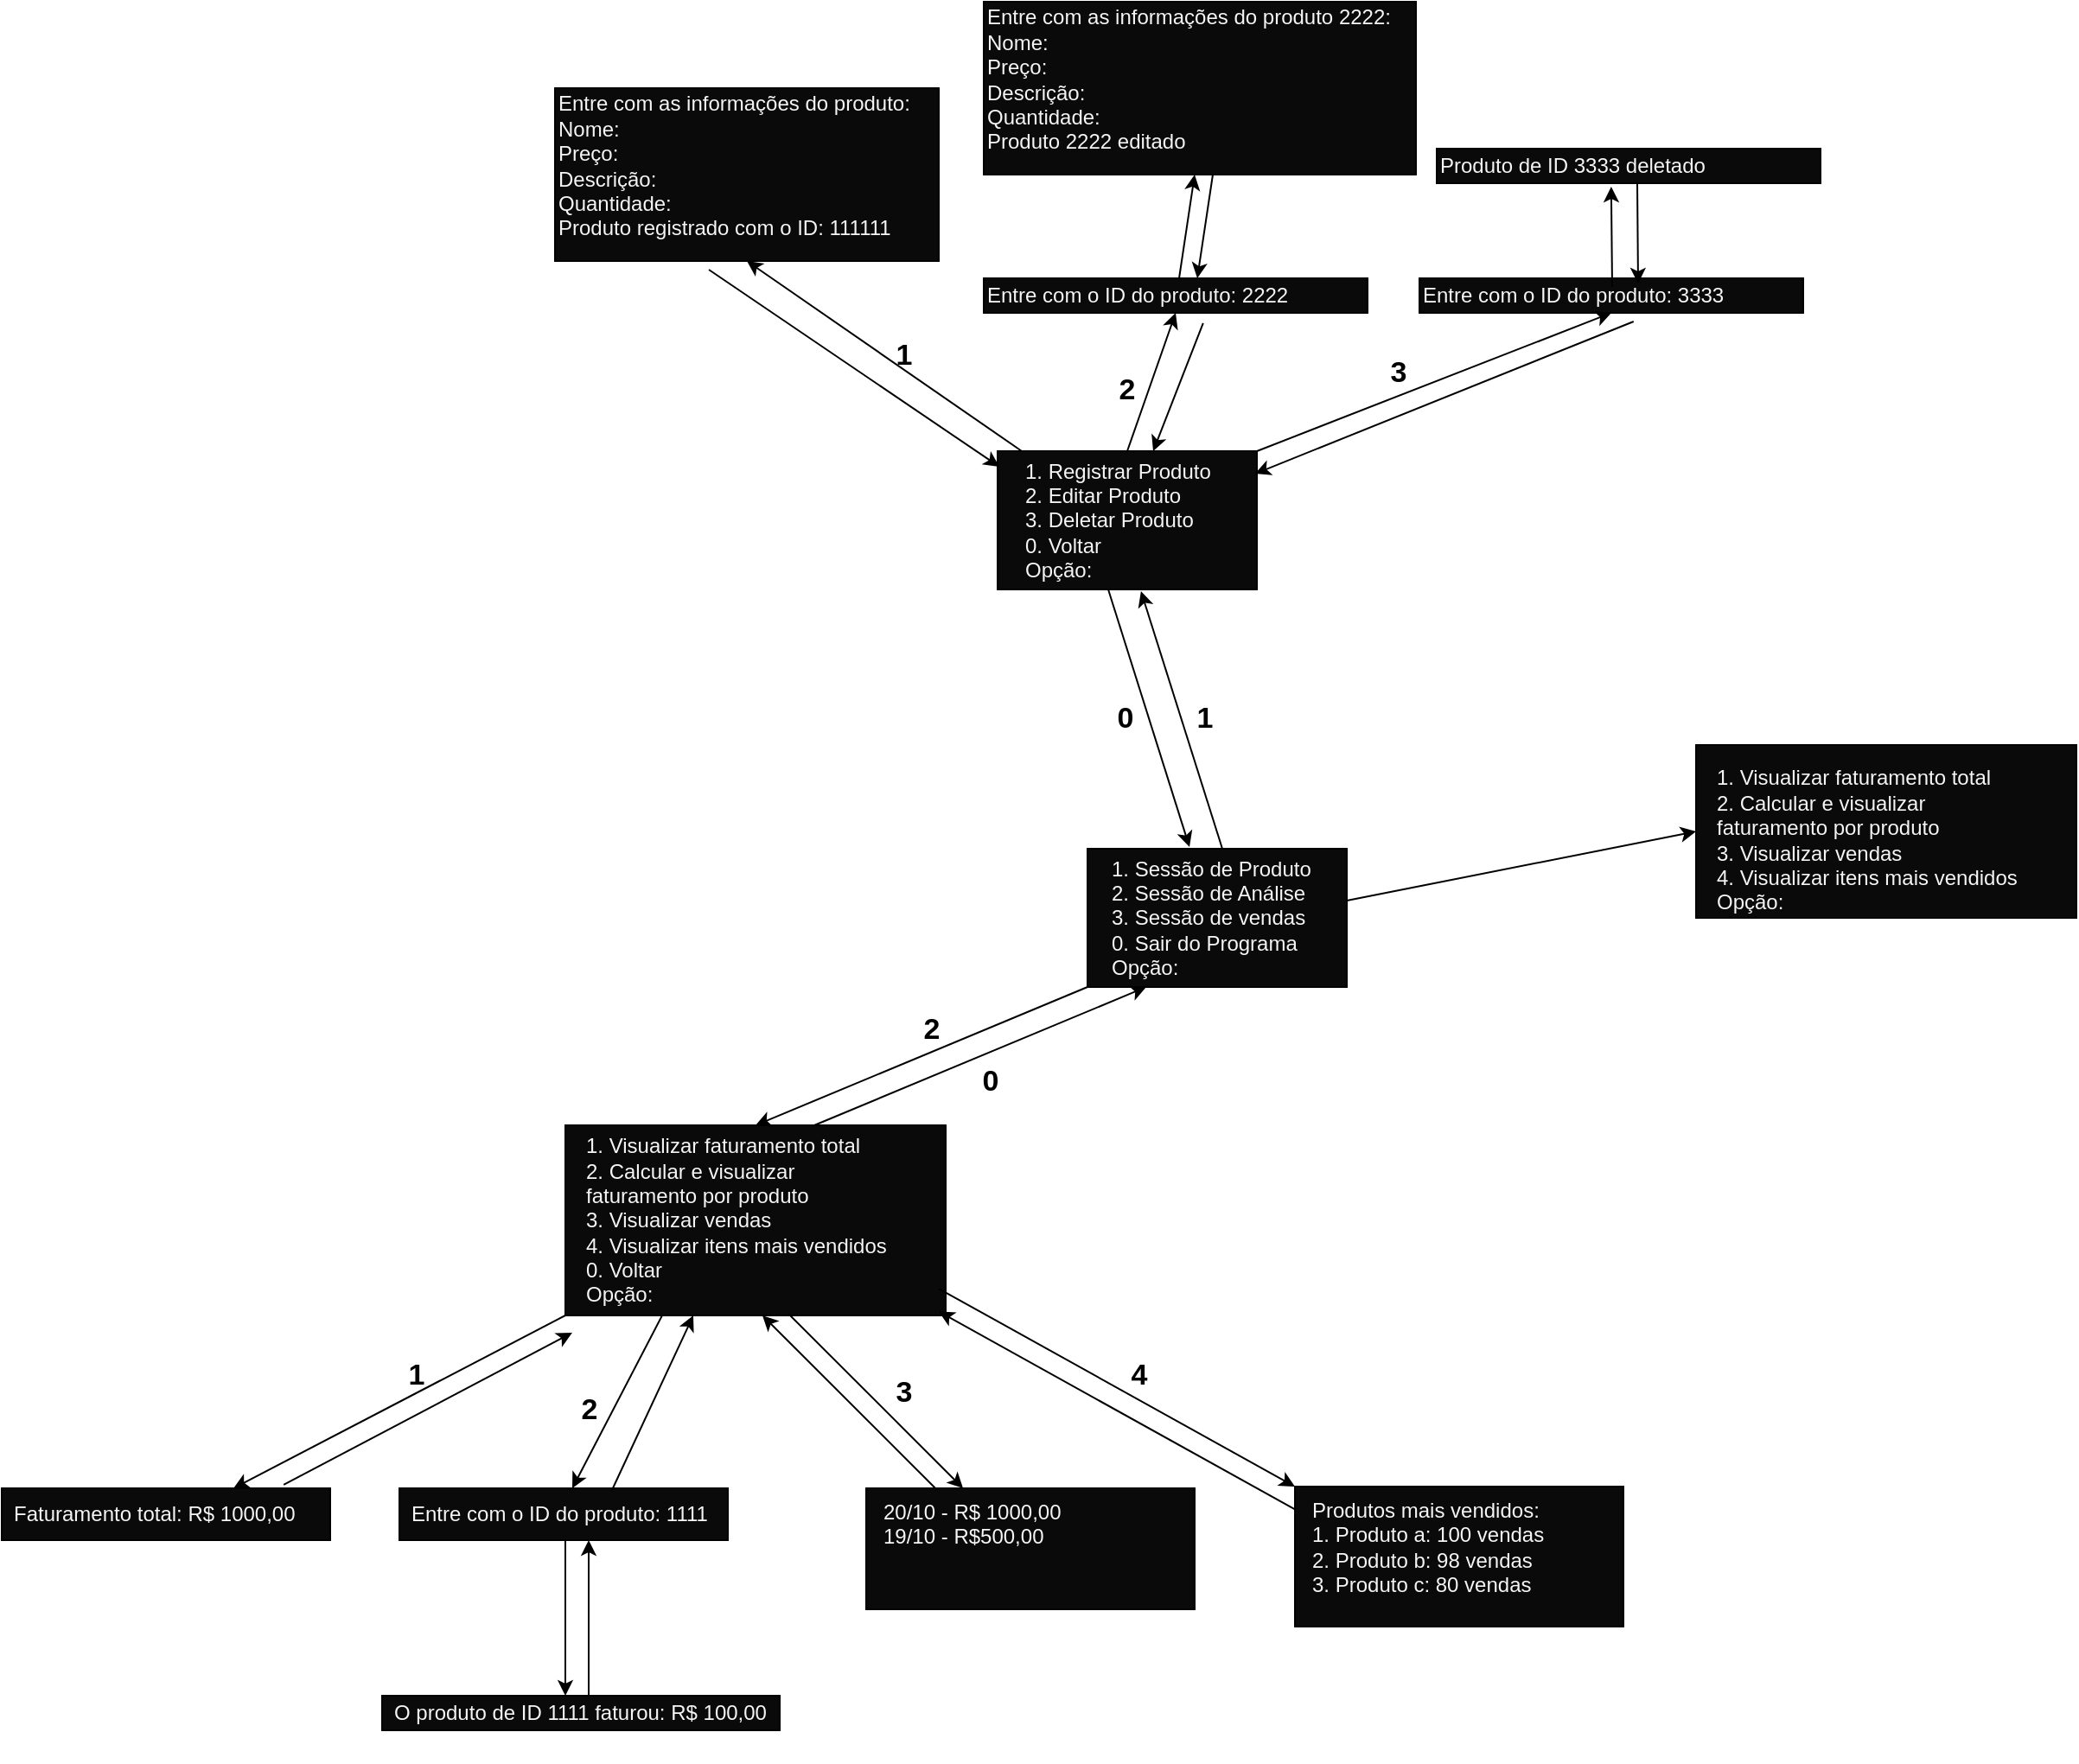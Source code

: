 <mxfile version="24.8.0">
  <diagram name="Página-1" id="DSl8dxC4RtlP7eox9A5Q">
    <mxGraphModel dx="1389" dy="538" grid="1" gridSize="10" guides="1" tooltips="1" connect="1" arrows="1" fold="1" page="0" pageScale="1" pageWidth="827" pageHeight="1169" math="0" shadow="0">
      <root>
        <mxCell id="0" />
        <mxCell id="1" parent="0" />
        <mxCell id="tPMUMzXMLzgHDQSlWnDX-1" value="" style="rounded=0;whiteSpace=wrap;html=1;fillColor=#0A0A0A;" vertex="1" parent="1">
          <mxGeometry x="358" y="540" width="150" height="80" as="geometry" />
        </mxCell>
        <mxCell id="tPMUMzXMLzgHDQSlWnDX-2" value="1. Sessão de Produto&lt;div&gt;2. Sessão de Análise&lt;/div&gt;&lt;div&gt;3. Sessão de vendas&lt;/div&gt;&lt;div&gt;0. Sair do Programa&lt;/div&gt;&lt;div&gt;Opção:&amp;nbsp;&lt;/div&gt;" style="text;html=1;align=left;verticalAlign=middle;whiteSpace=wrap;rounded=0;fontColor=#F5F5F5;" vertex="1" parent="1">
          <mxGeometry x="370" y="565" width="150" height="30" as="geometry" />
        </mxCell>
        <mxCell id="tPMUMzXMLzgHDQSlWnDX-3" value="" style="endArrow=classic;html=1;rounded=0;entryX=0.553;entryY=1.013;entryDx=0;entryDy=0;entryPerimeter=0;" edge="1" parent="1" target="tPMUMzXMLzgHDQSlWnDX-5">
          <mxGeometry width="50" height="50" relative="1" as="geometry">
            <mxPoint x="436" y="540" as="sourcePoint" />
            <mxPoint x="390" y="400" as="targetPoint" />
          </mxGeometry>
        </mxCell>
        <mxCell id="tPMUMzXMLzgHDQSlWnDX-4" value="&lt;b&gt;&lt;font style=&quot;font-size: 17px;&quot;&gt;1&lt;/font&gt;&lt;/b&gt;" style="text;html=1;align=center;verticalAlign=middle;whiteSpace=wrap;rounded=0;" vertex="1" parent="1">
          <mxGeometry x="396" y="450" width="60" height="30" as="geometry" />
        </mxCell>
        <mxCell id="tPMUMzXMLzgHDQSlWnDX-5" value="" style="rounded=0;whiteSpace=wrap;html=1;fillColor=#0A0A0A;" vertex="1" parent="1">
          <mxGeometry x="306" y="310" width="150" height="80" as="geometry" />
        </mxCell>
        <mxCell id="tPMUMzXMLzgHDQSlWnDX-6" value="1. Registrar Produto&lt;div&gt;2. Editar Produto&lt;/div&gt;&lt;div&gt;3. Deletar Produto&lt;/div&gt;&lt;div&gt;0. Voltar&lt;/div&gt;&lt;div&gt;Opção:&amp;nbsp;&lt;/div&gt;" style="text;html=1;align=left;verticalAlign=middle;whiteSpace=wrap;rounded=0;fontColor=#F5F5F5;" vertex="1" parent="1">
          <mxGeometry x="320" y="335" width="150" height="30" as="geometry" />
        </mxCell>
        <mxCell id="tPMUMzXMLzgHDQSlWnDX-7" value="" style="endArrow=classic;html=1;rounded=0;entryX=0.5;entryY=1;entryDx=0;entryDy=0;" edge="1" parent="1" target="tPMUMzXMLzgHDQSlWnDX-9">
          <mxGeometry width="50" height="50" relative="1" as="geometry">
            <mxPoint x="320" y="310" as="sourcePoint" />
            <mxPoint x="290" y="210" as="targetPoint" />
          </mxGeometry>
        </mxCell>
        <mxCell id="tPMUMzXMLzgHDQSlWnDX-8" value="&lt;b&gt;&lt;font style=&quot;font-size: 17px;&quot;&gt;1&lt;/font&gt;&lt;/b&gt;" style="text;html=1;align=center;verticalAlign=middle;whiteSpace=wrap;rounded=0;" vertex="1" parent="1">
          <mxGeometry x="222" y="240" width="60" height="30" as="geometry" />
        </mxCell>
        <mxCell id="tPMUMzXMLzgHDQSlWnDX-9" value="" style="rounded=0;whiteSpace=wrap;html=1;fillColor=#0A0A0A;" vertex="1" parent="1">
          <mxGeometry x="50" y="100" width="222" height="100" as="geometry" />
        </mxCell>
        <mxCell id="tPMUMzXMLzgHDQSlWnDX-10" value="Entre com as informações do produto:&lt;div&gt;Nome:&lt;/div&gt;&lt;div&gt;Preço:&lt;/div&gt;&lt;div&gt;Descrição:&lt;/div&gt;&lt;div&gt;Quantidade:&lt;/div&gt;&lt;div&gt;Produto registrado com o ID: 111111&lt;/div&gt;" style="text;html=1;align=left;verticalAlign=middle;whiteSpace=wrap;rounded=0;fontColor=#F5F5F5;" vertex="1" parent="1">
          <mxGeometry x="50" y="130" width="232" height="30" as="geometry" />
        </mxCell>
        <mxCell id="tPMUMzXMLzgHDQSlWnDX-11" value="&lt;b&gt;&lt;font style=&quot;font-size: 17px;&quot;&gt;2&lt;/font&gt;&lt;/b&gt;" style="text;html=1;align=center;verticalAlign=middle;whiteSpace=wrap;rounded=0;" vertex="1" parent="1">
          <mxGeometry x="351" y="260" width="60" height="30" as="geometry" />
        </mxCell>
        <mxCell id="tPMUMzXMLzgHDQSlWnDX-12" value="" style="rounded=0;whiteSpace=wrap;html=1;fillColor=#0A0A0A;" vertex="1" parent="1">
          <mxGeometry x="298" y="210" width="222" height="20" as="geometry" />
        </mxCell>
        <mxCell id="tPMUMzXMLzgHDQSlWnDX-13" value="Entre com o ID do produto: 2222" style="text;html=1;align=left;verticalAlign=middle;whiteSpace=wrap;rounded=0;fontColor=#F5F5F5;" vertex="1" parent="1">
          <mxGeometry x="298" y="205" width="232" height="30" as="geometry" />
        </mxCell>
        <mxCell id="tPMUMzXMLzgHDQSlWnDX-14" value="" style="endArrow=classic;html=1;rounded=0;entryX=0.5;entryY=1;entryDx=0;entryDy=0;exitX=0.5;exitY=0;exitDx=0;exitDy=0;" edge="1" parent="1" source="tPMUMzXMLzgHDQSlWnDX-5" target="tPMUMzXMLzgHDQSlWnDX-12">
          <mxGeometry width="50" height="50" relative="1" as="geometry">
            <mxPoint x="330" y="320" as="sourcePoint" />
            <mxPoint x="171" y="210" as="targetPoint" />
          </mxGeometry>
        </mxCell>
        <mxCell id="tPMUMzXMLzgHDQSlWnDX-15" value="" style="endArrow=classic;html=1;rounded=0;exitX=0.5;exitY=0;exitDx=0;exitDy=0;" edge="1" parent="1">
          <mxGeometry width="50" height="50" relative="1" as="geometry">
            <mxPoint x="411" y="210" as="sourcePoint" />
            <mxPoint x="420" y="150" as="targetPoint" />
          </mxGeometry>
        </mxCell>
        <mxCell id="tPMUMzXMLzgHDQSlWnDX-16" value="" style="rounded=0;whiteSpace=wrap;html=1;fillColor=#0A0A0A;" vertex="1" parent="1">
          <mxGeometry x="298" y="50" width="250" height="100" as="geometry" />
        </mxCell>
        <mxCell id="tPMUMzXMLzgHDQSlWnDX-17" value="Entre com as informações do produto 2222:&lt;div&gt;Nome:&lt;/div&gt;&lt;div&gt;Preço:&lt;/div&gt;&lt;div&gt;Descrição:&lt;/div&gt;&lt;div&gt;Quantidade:&lt;/div&gt;&lt;div&gt;Produto 2222 editado&lt;/div&gt;" style="text;html=1;align=left;verticalAlign=middle;whiteSpace=wrap;rounded=0;fontColor=#F5F5F5;" vertex="1" parent="1">
          <mxGeometry x="298" y="80" width="250" height="30" as="geometry" />
        </mxCell>
        <mxCell id="tPMUMzXMLzgHDQSlWnDX-18" value="&lt;b&gt;&lt;font style=&quot;font-size: 17px;&quot;&gt;3&lt;/font&gt;&lt;/b&gt;" style="text;html=1;align=center;verticalAlign=middle;whiteSpace=wrap;rounded=0;" vertex="1" parent="1">
          <mxGeometry x="508" y="250" width="60" height="30" as="geometry" />
        </mxCell>
        <mxCell id="tPMUMzXMLzgHDQSlWnDX-19" value="" style="rounded=0;whiteSpace=wrap;html=1;fillColor=#0A0A0A;" vertex="1" parent="1">
          <mxGeometry x="550" y="210" width="222" height="20" as="geometry" />
        </mxCell>
        <mxCell id="tPMUMzXMLzgHDQSlWnDX-20" value="Entre com o ID do produto: 3333" style="text;html=1;align=left;verticalAlign=middle;whiteSpace=wrap;rounded=0;fontColor=#F5F5F5;" vertex="1" parent="1">
          <mxGeometry x="550" y="205" width="232" height="30" as="geometry" />
        </mxCell>
        <mxCell id="tPMUMzXMLzgHDQSlWnDX-21" value="" style="endArrow=classic;html=1;rounded=0;entryX=0.5;entryY=1;entryDx=0;entryDy=0;exitX=1;exitY=0;exitDx=0;exitDy=0;" edge="1" parent="1" target="tPMUMzXMLzgHDQSlWnDX-19" source="tPMUMzXMLzgHDQSlWnDX-5">
          <mxGeometry width="50" height="50" relative="1" as="geometry">
            <mxPoint x="633" y="310" as="sourcePoint" />
            <mxPoint x="423" y="210" as="targetPoint" />
          </mxGeometry>
        </mxCell>
        <mxCell id="tPMUMzXMLzgHDQSlWnDX-22" value="" style="rounded=0;whiteSpace=wrap;html=1;fillColor=#0A0A0A;" vertex="1" parent="1">
          <mxGeometry x="560" y="135" width="222" height="20" as="geometry" />
        </mxCell>
        <mxCell id="tPMUMzXMLzgHDQSlWnDX-23" value="Produto de ID 3333 deletado" style="text;html=1;align=left;verticalAlign=middle;whiteSpace=wrap;rounded=0;fontColor=#F5F5F5;" vertex="1" parent="1">
          <mxGeometry x="560" y="130" width="232" height="30" as="geometry" />
        </mxCell>
        <mxCell id="tPMUMzXMLzgHDQSlWnDX-24" value="" style="endArrow=classic;html=1;rounded=0;exitX=0.5;exitY=0;exitDx=0;exitDy=0;entryX=0.435;entryY=0.9;entryDx=0;entryDy=0;entryPerimeter=0;" edge="1" parent="1" target="tPMUMzXMLzgHDQSlWnDX-23">
          <mxGeometry width="50" height="50" relative="1" as="geometry">
            <mxPoint x="661.5" y="215" as="sourcePoint" />
            <mxPoint x="670.5" y="155" as="targetPoint" />
          </mxGeometry>
        </mxCell>
        <mxCell id="tPMUMzXMLzgHDQSlWnDX-25" value="" style="rounded=0;whiteSpace=wrap;html=1;fillColor=#0A0A0A;" vertex="1" parent="1">
          <mxGeometry x="56" y="700" width="220" height="110" as="geometry" />
        </mxCell>
        <mxCell id="tPMUMzXMLzgHDQSlWnDX-26" value="" style="endArrow=classic;html=1;rounded=0;entryX=0.5;entryY=0;entryDx=0;entryDy=0;exitX=0;exitY=1;exitDx=0;exitDy=0;" edge="1" parent="1" source="tPMUMzXMLzgHDQSlWnDX-1" target="tPMUMzXMLzgHDQSlWnDX-25">
          <mxGeometry width="50" height="50" relative="1" as="geometry">
            <mxPoint x="446" y="550" as="sourcePoint" />
            <mxPoint x="396" y="390" as="targetPoint" />
          </mxGeometry>
        </mxCell>
        <mxCell id="tPMUMzXMLzgHDQSlWnDX-27" value="1. Visualizar faturamento total&lt;div&gt;2. Calcular e visualizar faturamento por produto&lt;/div&gt;&lt;div&gt;3. Visualizar vendas&lt;/div&gt;&lt;div&gt;4. V&lt;span style=&quot;background-color: initial;&quot;&gt;isualizar itens mais vendidos&lt;/span&gt;&lt;/div&gt;&lt;div&gt;&lt;span style=&quot;background-color: initial;&quot;&gt;0. Voltar&lt;/span&gt;&lt;/div&gt;&lt;div&gt;&lt;span style=&quot;background-color: initial;&quot;&gt;Opção:&amp;nbsp;&lt;/span&gt;&lt;br&gt;&lt;/div&gt;" style="text;html=1;align=left;verticalAlign=middle;whiteSpace=wrap;rounded=0;fontColor=#F5F5F5;" vertex="1" parent="1">
          <mxGeometry x="66" y="740" width="190" height="30" as="geometry" />
        </mxCell>
        <mxCell id="tPMUMzXMLzgHDQSlWnDX-28" style="edgeStyle=orthogonalEdgeStyle;rounded=0;orthogonalLoop=1;jettySize=auto;html=1;exitX=0.5;exitY=1;exitDx=0;exitDy=0;" edge="1" parent="1" source="tPMUMzXMLzgHDQSlWnDX-27" target="tPMUMzXMLzgHDQSlWnDX-27">
          <mxGeometry relative="1" as="geometry" />
        </mxCell>
        <mxCell id="tPMUMzXMLzgHDQSlWnDX-190" value="&lt;b&gt;&lt;font style=&quot;font-size: 17px;&quot;&gt;2&lt;/font&gt;&lt;/b&gt;" style="text;html=1;align=center;verticalAlign=middle;whiteSpace=wrap;rounded=0;" vertex="1" parent="1">
          <mxGeometry x="238" y="630" width="60" height="30" as="geometry" />
        </mxCell>
        <mxCell id="tPMUMzXMLzgHDQSlWnDX-191" value="" style="endArrow=classic;html=1;rounded=0;entryX=0.5;entryY=0;entryDx=0;entryDy=0;exitX=0;exitY=1;exitDx=0;exitDy=0;" edge="1" parent="1">
          <mxGeometry width="50" height="50" relative="1" as="geometry">
            <mxPoint x="56" y="810" as="sourcePoint" />
            <mxPoint x="-136" y="910" as="targetPoint" />
          </mxGeometry>
        </mxCell>
        <mxCell id="tPMUMzXMLzgHDQSlWnDX-193" value="&lt;b&gt;&lt;font style=&quot;font-size: 17px;&quot;&gt;1&lt;/font&gt;&lt;/b&gt;" style="text;html=1;align=center;verticalAlign=middle;whiteSpace=wrap;rounded=0;" vertex="1" parent="1">
          <mxGeometry x="-60" y="830" width="60" height="30" as="geometry" />
        </mxCell>
        <mxCell id="tPMUMzXMLzgHDQSlWnDX-194" value="" style="rounded=0;whiteSpace=wrap;html=1;fillColor=#0A0A0A;" vertex="1" parent="1">
          <mxGeometry x="-270" y="910" width="190" height="30" as="geometry" />
        </mxCell>
        <mxCell id="tPMUMzXMLzgHDQSlWnDX-195" value="&lt;div&gt;Faturamento total: R$ 1000,00&lt;/div&gt;" style="text;html=1;align=left;verticalAlign=middle;whiteSpace=wrap;rounded=0;fontColor=#F5F5F5;" vertex="1" parent="1">
          <mxGeometry x="-265" y="910" width="190" height="30" as="geometry" />
        </mxCell>
        <mxCell id="tPMUMzXMLzgHDQSlWnDX-196" style="edgeStyle=orthogonalEdgeStyle;rounded=0;orthogonalLoop=1;jettySize=auto;html=1;exitX=0.5;exitY=1;exitDx=0;exitDy=0;" edge="1" parent="1" source="tPMUMzXMLzgHDQSlWnDX-195" target="tPMUMzXMLzgHDQSlWnDX-195">
          <mxGeometry relative="1" as="geometry" />
        </mxCell>
        <mxCell id="tPMUMzXMLzgHDQSlWnDX-198" value="&lt;b&gt;&lt;font style=&quot;font-size: 17px;&quot;&gt;2&lt;/font&gt;&lt;/b&gt;" style="text;html=1;align=center;verticalAlign=middle;whiteSpace=wrap;rounded=0;" vertex="1" parent="1">
          <mxGeometry x="40" y="850" width="60" height="30" as="geometry" />
        </mxCell>
        <mxCell id="tPMUMzXMLzgHDQSlWnDX-199" value="" style="rounded=0;whiteSpace=wrap;html=1;fillColor=#0A0A0A;" vertex="1" parent="1">
          <mxGeometry x="-40" y="910" width="190" height="30" as="geometry" />
        </mxCell>
        <mxCell id="tPMUMzXMLzgHDQSlWnDX-200" value="&lt;div&gt;Entre com o ID do produto: 1111&lt;/div&gt;" style="text;html=1;align=left;verticalAlign=middle;whiteSpace=wrap;rounded=0;fontColor=#F5F5F5;" vertex="1" parent="1">
          <mxGeometry x="-35" y="910" width="190" height="30" as="geometry" />
        </mxCell>
        <mxCell id="tPMUMzXMLzgHDQSlWnDX-201" style="edgeStyle=orthogonalEdgeStyle;rounded=0;orthogonalLoop=1;jettySize=auto;html=1;exitX=0.5;exitY=1;exitDx=0;exitDy=0;" edge="1" parent="1" source="tPMUMzXMLzgHDQSlWnDX-200" target="tPMUMzXMLzgHDQSlWnDX-200">
          <mxGeometry relative="1" as="geometry" />
        </mxCell>
        <mxCell id="tPMUMzXMLzgHDQSlWnDX-202" value="" style="endArrow=classic;html=1;rounded=0;entryX=0.5;entryY=0;entryDx=0;entryDy=0;exitX=0;exitY=1;exitDx=0;exitDy=0;" edge="1" parent="1" target="tPMUMzXMLzgHDQSlWnDX-200">
          <mxGeometry width="50" height="50" relative="1" as="geometry">
            <mxPoint x="112" y="810" as="sourcePoint" />
            <mxPoint x="-80" y="910" as="targetPoint" />
          </mxGeometry>
        </mxCell>
        <mxCell id="tPMUMzXMLzgHDQSlWnDX-204" value="" style="endArrow=classic;html=1;rounded=0;exitX=0;exitY=1;exitDx=0;exitDy=0;" edge="1" parent="1">
          <mxGeometry width="50" height="50" relative="1" as="geometry">
            <mxPoint x="56" y="940" as="sourcePoint" />
            <mxPoint x="56" y="1030" as="targetPoint" />
          </mxGeometry>
        </mxCell>
        <mxCell id="tPMUMzXMLzgHDQSlWnDX-206" value="" style="rounded=0;whiteSpace=wrap;html=1;fillColor=#0A0A0A;" vertex="1" parent="1">
          <mxGeometry x="-50" y="1030" width="230" height="20" as="geometry" />
        </mxCell>
        <mxCell id="tPMUMzXMLzgHDQSlWnDX-207" value="&lt;div&gt;O produto de ID 1111 faturou: R$ 100,00&lt;/div&gt;" style="text;html=1;align=left;verticalAlign=middle;whiteSpace=wrap;rounded=0;fontColor=#F5F5F5;" vertex="1" parent="1">
          <mxGeometry x="-45" y="1025" width="230" height="30" as="geometry" />
        </mxCell>
        <mxCell id="tPMUMzXMLzgHDQSlWnDX-208" style="edgeStyle=orthogonalEdgeStyle;rounded=0;orthogonalLoop=1;jettySize=auto;html=1;exitX=0.5;exitY=1;exitDx=0;exitDy=0;" edge="1" parent="1" source="tPMUMzXMLzgHDQSlWnDX-207" target="tPMUMzXMLzgHDQSlWnDX-207">
          <mxGeometry relative="1" as="geometry" />
        </mxCell>
        <mxCell id="tPMUMzXMLzgHDQSlWnDX-209" value="&lt;b&gt;&lt;font style=&quot;font-size: 17px;&quot;&gt;3&lt;/font&gt;&lt;/b&gt;" style="text;html=1;align=center;verticalAlign=middle;whiteSpace=wrap;rounded=0;" vertex="1" parent="1">
          <mxGeometry x="222" y="840" width="60" height="30" as="geometry" />
        </mxCell>
        <mxCell id="tPMUMzXMLzgHDQSlWnDX-212" style="edgeStyle=orthogonalEdgeStyle;rounded=0;orthogonalLoop=1;jettySize=auto;html=1;exitX=0.5;exitY=1;exitDx=0;exitDy=0;" edge="1" parent="1">
          <mxGeometry relative="1" as="geometry">
            <mxPoint x="325" y="939" as="sourcePoint" />
            <mxPoint x="325" y="939" as="targetPoint" />
          </mxGeometry>
        </mxCell>
        <mxCell id="tPMUMzXMLzgHDQSlWnDX-213" value="" style="endArrow=classic;html=1;rounded=0;entryX=0.295;entryY=0.033;entryDx=0;entryDy=0;exitX=0;exitY=1;exitDx=0;exitDy=0;entryPerimeter=0;" edge="1" parent="1">
          <mxGeometry width="50" height="50" relative="1" as="geometry">
            <mxPoint x="185" y="809" as="sourcePoint" />
            <mxPoint x="286.05" y="909.99" as="targetPoint" />
          </mxGeometry>
        </mxCell>
        <mxCell id="tPMUMzXMLzgHDQSlWnDX-216" value="" style="rounded=0;whiteSpace=wrap;html=1;fillColor=#0A0A0A;" vertex="1" parent="1">
          <mxGeometry x="230" y="910" width="190" height="70" as="geometry" />
        </mxCell>
        <mxCell id="tPMUMzXMLzgHDQSlWnDX-217" value="&lt;div&gt;&lt;span style=&quot;background-color: initial;&quot;&gt;20/10 - R$ 1000,00&lt;/span&gt;&lt;br&gt;&lt;/div&gt;&lt;div&gt;19/10 - R$500,00&lt;/div&gt;" style="text;html=1;align=left;verticalAlign=top;whiteSpace=wrap;rounded=0;fontColor=#F5F5F5;horizontal=1;" vertex="1" parent="1">
          <mxGeometry x="238" y="910" width="190" height="60" as="geometry" />
        </mxCell>
        <mxCell id="tPMUMzXMLzgHDQSlWnDX-218" style="edgeStyle=orthogonalEdgeStyle;rounded=0;orthogonalLoop=1;jettySize=auto;html=1;exitX=0.5;exitY=1;exitDx=0;exitDy=0;" edge="1" parent="1" source="tPMUMzXMLzgHDQSlWnDX-217" target="tPMUMzXMLzgHDQSlWnDX-217">
          <mxGeometry relative="1" as="geometry" />
        </mxCell>
        <mxCell id="tPMUMzXMLzgHDQSlWnDX-219" value="&lt;b&gt;&lt;font style=&quot;font-size: 17px;&quot;&gt;4&lt;/font&gt;&lt;/b&gt;" style="text;html=1;align=center;verticalAlign=middle;whiteSpace=wrap;rounded=0;" vertex="1" parent="1">
          <mxGeometry x="358" y="830" width="60" height="30" as="geometry" />
        </mxCell>
        <mxCell id="tPMUMzXMLzgHDQSlWnDX-220" style="edgeStyle=orthogonalEdgeStyle;rounded=0;orthogonalLoop=1;jettySize=auto;html=1;exitX=0.5;exitY=1;exitDx=0;exitDy=0;" edge="1" parent="1">
          <mxGeometry relative="1" as="geometry">
            <mxPoint x="573" y="938" as="sourcePoint" />
            <mxPoint x="573" y="938" as="targetPoint" />
          </mxGeometry>
        </mxCell>
        <mxCell id="tPMUMzXMLzgHDQSlWnDX-221" value="" style="rounded=0;whiteSpace=wrap;html=1;fillColor=#0A0A0A;" vertex="1" parent="1">
          <mxGeometry x="478" y="909" width="190" height="81" as="geometry" />
        </mxCell>
        <mxCell id="tPMUMzXMLzgHDQSlWnDX-222" value="&lt;div&gt;Produtos mais vendidos:&lt;/div&gt;&lt;div&gt;1. Produto a: 100 vendas&lt;/div&gt;&lt;div&gt;2. Produto b: 98 vendas&lt;/div&gt;&lt;div&gt;3. Produto c: 80 vendas&lt;/div&gt;" style="text;html=1;align=left;verticalAlign=top;whiteSpace=wrap;rounded=0;fontColor=#F5F5F5;horizontal=1;" vertex="1" parent="1">
          <mxGeometry x="486" y="909" width="190" height="151" as="geometry" />
        </mxCell>
        <mxCell id="tPMUMzXMLzgHDQSlWnDX-223" style="edgeStyle=orthogonalEdgeStyle;rounded=0;orthogonalLoop=1;jettySize=auto;html=1;exitX=0.5;exitY=1;exitDx=0;exitDy=0;" edge="1" parent="1" source="tPMUMzXMLzgHDQSlWnDX-222" target="tPMUMzXMLzgHDQSlWnDX-222">
          <mxGeometry relative="1" as="geometry" />
        </mxCell>
        <mxCell id="tPMUMzXMLzgHDQSlWnDX-224" value="" style="endArrow=classic;html=1;rounded=0;entryX=0;entryY=0;entryDx=0;entryDy=0;exitX=0;exitY=1;exitDx=0;exitDy=0;" edge="1" parent="1" target="tPMUMzXMLzgHDQSlWnDX-221">
          <mxGeometry width="50" height="50" relative="1" as="geometry">
            <mxPoint x="272" y="794.51" as="sourcePoint" />
            <mxPoint x="373.05" y="895.5" as="targetPoint" />
          </mxGeometry>
        </mxCell>
        <mxCell id="tPMUMzXMLzgHDQSlWnDX-225" value="" style="rounded=0;whiteSpace=wrap;html=1;fillColor=#0A0A0A;" vertex="1" parent="1">
          <mxGeometry x="710" y="480" width="220" height="100" as="geometry" />
        </mxCell>
        <mxCell id="tPMUMzXMLzgHDQSlWnDX-226" value="1. Visualizar faturamento total&lt;div&gt;2. Calcular e visualizar faturamento por produto&lt;/div&gt;&lt;div&gt;3. Visualizar vendas&lt;/div&gt;&lt;div&gt;4. V&lt;span style=&quot;background-color: initial;&quot;&gt;isualizar itens mais vendidos&lt;/span&gt;&lt;/div&gt;&lt;div&gt;&lt;span style=&quot;background-color: initial;&quot;&gt;Opção:&amp;nbsp;&lt;/span&gt;&lt;br&gt;&lt;/div&gt;" style="text;html=1;align=left;verticalAlign=middle;whiteSpace=wrap;rounded=0;fontColor=#F5F5F5;" vertex="1" parent="1">
          <mxGeometry x="720" y="520" width="190" height="30" as="geometry" />
        </mxCell>
        <mxCell id="tPMUMzXMLzgHDQSlWnDX-227" style="edgeStyle=orthogonalEdgeStyle;rounded=0;orthogonalLoop=1;jettySize=auto;html=1;exitX=0.5;exitY=1;exitDx=0;exitDy=0;" edge="1" parent="1" source="tPMUMzXMLzgHDQSlWnDX-226" target="tPMUMzXMLzgHDQSlWnDX-226">
          <mxGeometry relative="1" as="geometry" />
        </mxCell>
        <mxCell id="tPMUMzXMLzgHDQSlWnDX-228" value="" style="endArrow=classic;html=1;rounded=0;entryX=0;entryY=0.5;entryDx=0;entryDy=0;exitX=0;exitY=1;exitDx=0;exitDy=0;" edge="1" parent="1" target="tPMUMzXMLzgHDQSlWnDX-225">
          <mxGeometry width="50" height="50" relative="1" as="geometry">
            <mxPoint x="508" y="570" as="sourcePoint" />
            <mxPoint x="316" y="670" as="targetPoint" />
          </mxGeometry>
        </mxCell>
        <mxCell id="tPMUMzXMLzgHDQSlWnDX-230" value="" style="endArrow=none;html=1;rounded=0;entryX=0.553;entryY=1.013;entryDx=0;entryDy=0;entryPerimeter=0;startArrow=classic;startFill=1;endFill=0;" edge="1" parent="1">
          <mxGeometry width="50" height="50" relative="1" as="geometry">
            <mxPoint x="417" y="539" as="sourcePoint" />
            <mxPoint x="370" y="390" as="targetPoint" />
          </mxGeometry>
        </mxCell>
        <mxCell id="tPMUMzXMLzgHDQSlWnDX-231" value="&lt;b&gt;&lt;font style=&quot;font-size: 17px;&quot;&gt;0&lt;/font&gt;&lt;/b&gt;" style="text;html=1;align=center;verticalAlign=middle;whiteSpace=wrap;rounded=0;" vertex="1" parent="1">
          <mxGeometry x="350" y="450" width="60" height="30" as="geometry" />
        </mxCell>
        <mxCell id="tPMUMzXMLzgHDQSlWnDX-232" value="" style="endArrow=none;html=1;rounded=0;entryX=0.5;entryY=1;entryDx=0;entryDy=0;startArrow=classic;startFill=1;endFill=0;exitX=0.007;exitY=0.113;exitDx=0;exitDy=0;exitPerimeter=0;" edge="1" parent="1" source="tPMUMzXMLzgHDQSlWnDX-5">
          <mxGeometry width="50" height="50" relative="1" as="geometry">
            <mxPoint x="298" y="315" as="sourcePoint" />
            <mxPoint x="139" y="205" as="targetPoint" />
          </mxGeometry>
        </mxCell>
        <mxCell id="tPMUMzXMLzgHDQSlWnDX-234" value="" style="endArrow=none;html=1;rounded=0;exitX=0.5;exitY=0;exitDx=0;exitDy=0;startArrow=classic;startFill=1;endFill=0;" edge="1" parent="1">
          <mxGeometry width="50" height="50" relative="1" as="geometry">
            <mxPoint x="421.5" y="210" as="sourcePoint" />
            <mxPoint x="430.5" y="150" as="targetPoint" />
          </mxGeometry>
        </mxCell>
        <mxCell id="tPMUMzXMLzgHDQSlWnDX-235" value="" style="endArrow=none;html=1;rounded=0;exitX=0.5;exitY=0;exitDx=0;exitDy=0;startArrow=classic;startFill=1;endFill=0;entryX=0.547;entryY=1.033;entryDx=0;entryDy=0;entryPerimeter=0;" edge="1" parent="1" target="tPMUMzXMLzgHDQSlWnDX-13">
          <mxGeometry width="50" height="50" relative="1" as="geometry">
            <mxPoint x="396" y="310" as="sourcePoint" />
            <mxPoint x="405" y="250" as="targetPoint" />
          </mxGeometry>
        </mxCell>
        <mxCell id="tPMUMzXMLzgHDQSlWnDX-236" value="" style="endArrow=none;html=1;rounded=0;exitX=0.5;exitY=0;exitDx=0;exitDy=0;entryX=0.435;entryY=0.9;entryDx=0;entryDy=0;entryPerimeter=0;startArrow=classic;startFill=1;endFill=0;" edge="1" parent="1">
          <mxGeometry width="50" height="50" relative="1" as="geometry">
            <mxPoint x="676.5" y="213" as="sourcePoint" />
            <mxPoint x="676" y="155" as="targetPoint" />
          </mxGeometry>
        </mxCell>
        <mxCell id="tPMUMzXMLzgHDQSlWnDX-238" value="" style="endArrow=none;html=1;rounded=0;entryX=0.534;entryY=1;entryDx=0;entryDy=0;exitX=0.993;exitY=0.163;exitDx=0;exitDy=0;exitPerimeter=0;entryPerimeter=0;startArrow=classic;startFill=1;endFill=0;" edge="1" parent="1" source="tPMUMzXMLzgHDQSlWnDX-5" target="tPMUMzXMLzgHDQSlWnDX-20">
          <mxGeometry width="50" height="50" relative="1" as="geometry">
            <mxPoint x="466" y="320" as="sourcePoint" />
            <mxPoint x="671" y="240" as="targetPoint" />
          </mxGeometry>
        </mxCell>
        <mxCell id="tPMUMzXMLzgHDQSlWnDX-239" value="" style="endArrow=none;html=1;rounded=0;entryX=0.5;entryY=0;entryDx=0;entryDy=0;exitX=0;exitY=1;exitDx=0;exitDy=0;startArrow=classic;startFill=1;endFill=0;" edge="1" parent="1">
          <mxGeometry width="50" height="50" relative="1" as="geometry">
            <mxPoint x="392" y="620" as="sourcePoint" />
            <mxPoint x="200" y="700" as="targetPoint" />
          </mxGeometry>
        </mxCell>
        <mxCell id="tPMUMzXMLzgHDQSlWnDX-240" value="&lt;b&gt;&lt;font style=&quot;font-size: 17px;&quot;&gt;0&lt;/font&gt;&lt;/b&gt;" style="text;html=1;align=center;verticalAlign=middle;whiteSpace=wrap;rounded=0;" vertex="1" parent="1">
          <mxGeometry x="272" y="660" width="60" height="30" as="geometry" />
        </mxCell>
        <mxCell id="tPMUMzXMLzgHDQSlWnDX-241" value="" style="endArrow=none;html=1;rounded=0;entryX=0.832;entryY=-0.067;entryDx=0;entryDy=0;startArrow=classic;startFill=1;endFill=0;entryPerimeter=0;" edge="1" parent="1" target="tPMUMzXMLzgHDQSlWnDX-195">
          <mxGeometry width="50" height="50" relative="1" as="geometry">
            <mxPoint x="60" y="820" as="sourcePoint" />
            <mxPoint x="-120" y="910" as="targetPoint" />
          </mxGeometry>
        </mxCell>
        <mxCell id="tPMUMzXMLzgHDQSlWnDX-242" value="" style="endArrow=none;html=1;rounded=0;entryX=0.621;entryY=0.033;entryDx=0;entryDy=0;startArrow=classic;startFill=1;endFill=0;entryPerimeter=0;" edge="1" parent="1" target="tPMUMzXMLzgHDQSlWnDX-200">
          <mxGeometry width="50" height="50" relative="1" as="geometry">
            <mxPoint x="130" y="810" as="sourcePoint" />
            <mxPoint x="90" y="900" as="targetPoint" />
          </mxGeometry>
        </mxCell>
        <mxCell id="tPMUMzXMLzgHDQSlWnDX-243" value="" style="endArrow=none;html=1;rounded=0;exitX=0;exitY=1;exitDx=0;exitDy=0;startArrow=classic;startFill=1;endFill=0;" edge="1" parent="1">
          <mxGeometry width="50" height="50" relative="1" as="geometry">
            <mxPoint x="69.5" y="940" as="sourcePoint" />
            <mxPoint x="69.5" y="1030" as="targetPoint" />
          </mxGeometry>
        </mxCell>
        <mxCell id="tPMUMzXMLzgHDQSlWnDX-244" value="" style="endArrow=none;html=1;rounded=0;entryX=0.295;entryY=0.033;entryDx=0;entryDy=0;exitX=0;exitY=1;exitDx=0;exitDy=0;entryPerimeter=0;startArrow=classic;startFill=1;endFill=0;" edge="1" parent="1">
          <mxGeometry width="50" height="50" relative="1" as="geometry">
            <mxPoint x="170" y="810" as="sourcePoint" />
            <mxPoint x="271.05" y="910.99" as="targetPoint" />
          </mxGeometry>
        </mxCell>
        <mxCell id="tPMUMzXMLzgHDQSlWnDX-245" value="" style="endArrow=none;html=1;rounded=0;entryX=0;entryY=0;entryDx=0;entryDy=0;exitX=0;exitY=1;exitDx=0;exitDy=0;startArrow=classic;startFill=1;endFill=0;" edge="1" parent="1">
          <mxGeometry width="50" height="50" relative="1" as="geometry">
            <mxPoint x="272" y="807.75" as="sourcePoint" />
            <mxPoint x="478" y="922.24" as="targetPoint" />
          </mxGeometry>
        </mxCell>
      </root>
    </mxGraphModel>
  </diagram>
</mxfile>
